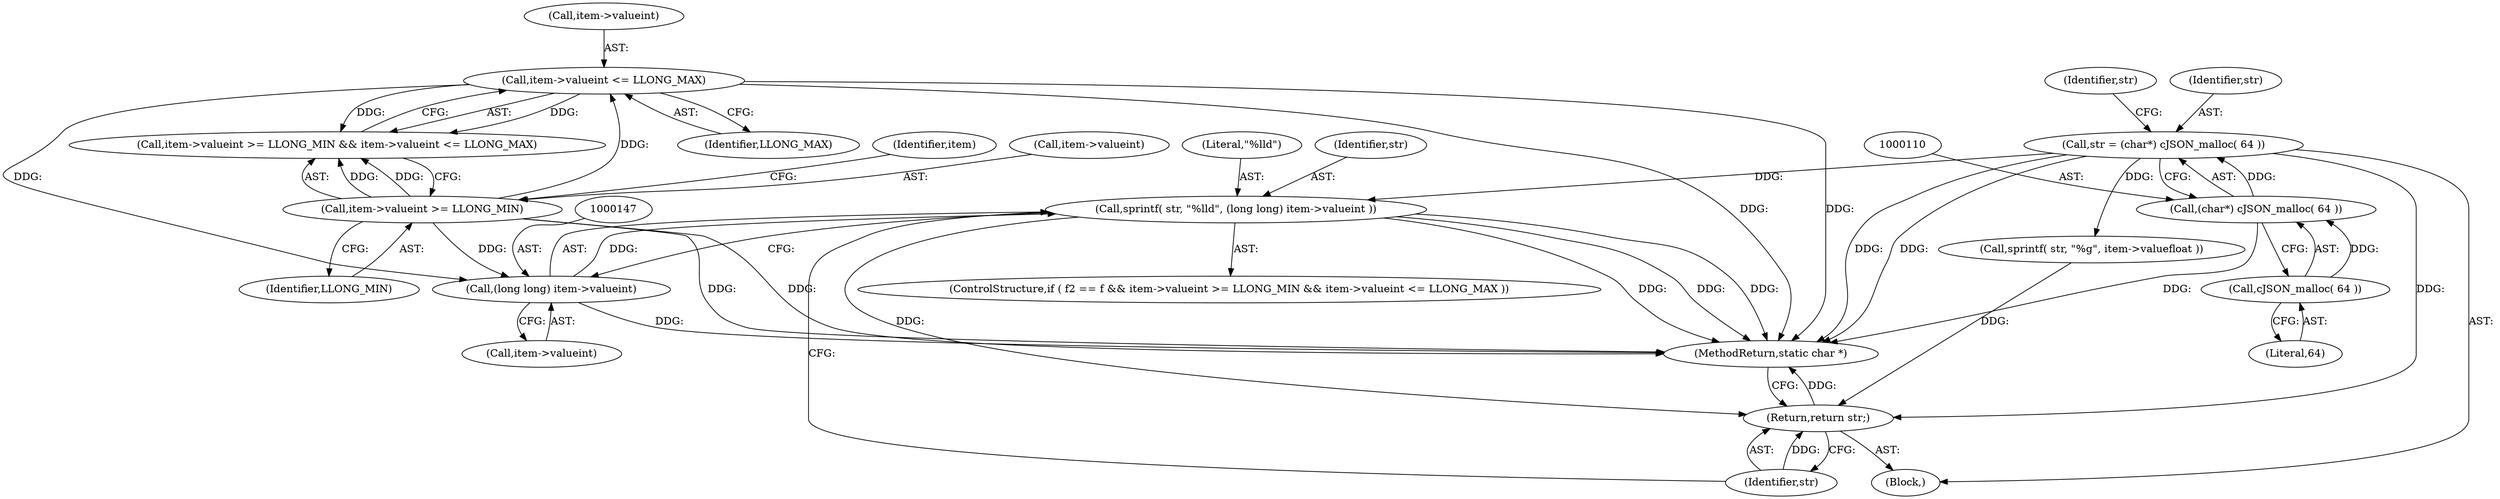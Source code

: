 digraph "1_iperf_91f2fa59e8ed80dfbf400add0164ee0e508e412a_41@API" {
"1000143" [label="(Call,sprintf( str, \"%lld\", (long long) item->valueint ))"];
"1000107" [label="(Call,str = (char*) cJSON_malloc( 64 ))"];
"1000109" [label="(Call,(char*) cJSON_malloc( 64 ))"];
"1000111" [label="(Call,cJSON_malloc( 64 ))"];
"1000146" [label="(Call,(long long) item->valueint)"];
"1000138" [label="(Call,item->valueint <= LLONG_MAX)"];
"1000133" [label="(Call,item->valueint >= LLONG_MIN)"];
"1000158" [label="(Return,return str;)"];
"1000127" [label="(ControlStructure,if ( f2 == f && item->valueint >= LLONG_MIN && item->valueint <= LLONG_MAX ))"];
"1000112" [label="(Literal,64)"];
"1000107" [label="(Call,str = (char*) cJSON_malloc( 64 ))"];
"1000158" [label="(Return,return str;)"];
"1000144" [label="(Identifier,str)"];
"1000148" [label="(Call,item->valueint)"];
"1000114" [label="(Identifier,str)"];
"1000159" [label="(Identifier,str)"];
"1000138" [label="(Call,item->valueint <= LLONG_MAX)"];
"1000109" [label="(Call,(char*) cJSON_malloc( 64 ))"];
"1000142" [label="(Identifier,LLONG_MAX)"];
"1000102" [label="(Block,)"];
"1000152" [label="(Call,sprintf( str, \"%g\", item->valuefloat ))"];
"1000133" [label="(Call,item->valueint >= LLONG_MIN)"];
"1000137" [label="(Identifier,LLONG_MIN)"];
"1000134" [label="(Call,item->valueint)"];
"1000140" [label="(Identifier,item)"];
"1000111" [label="(Call,cJSON_malloc( 64 ))"];
"1000108" [label="(Identifier,str)"];
"1000143" [label="(Call,sprintf( str, \"%lld\", (long long) item->valueint ))"];
"1000139" [label="(Call,item->valueint)"];
"1000145" [label="(Literal,\"%lld\")"];
"1000132" [label="(Call,item->valueint >= LLONG_MIN && item->valueint <= LLONG_MAX)"];
"1000160" [label="(MethodReturn,static char *)"];
"1000146" [label="(Call,(long long) item->valueint)"];
"1000143" -> "1000127"  [label="AST: "];
"1000143" -> "1000146"  [label="CFG: "];
"1000144" -> "1000143"  [label="AST: "];
"1000145" -> "1000143"  [label="AST: "];
"1000146" -> "1000143"  [label="AST: "];
"1000159" -> "1000143"  [label="CFG: "];
"1000143" -> "1000160"  [label="DDG: "];
"1000143" -> "1000160"  [label="DDG: "];
"1000143" -> "1000160"  [label="DDG: "];
"1000107" -> "1000143"  [label="DDG: "];
"1000146" -> "1000143"  [label="DDG: "];
"1000143" -> "1000158"  [label="DDG: "];
"1000107" -> "1000102"  [label="AST: "];
"1000107" -> "1000109"  [label="CFG: "];
"1000108" -> "1000107"  [label="AST: "];
"1000109" -> "1000107"  [label="AST: "];
"1000114" -> "1000107"  [label="CFG: "];
"1000107" -> "1000160"  [label="DDG: "];
"1000107" -> "1000160"  [label="DDG: "];
"1000109" -> "1000107"  [label="DDG: "];
"1000107" -> "1000152"  [label="DDG: "];
"1000107" -> "1000158"  [label="DDG: "];
"1000109" -> "1000111"  [label="CFG: "];
"1000110" -> "1000109"  [label="AST: "];
"1000111" -> "1000109"  [label="AST: "];
"1000109" -> "1000160"  [label="DDG: "];
"1000111" -> "1000109"  [label="DDG: "];
"1000111" -> "1000112"  [label="CFG: "];
"1000112" -> "1000111"  [label="AST: "];
"1000146" -> "1000148"  [label="CFG: "];
"1000147" -> "1000146"  [label="AST: "];
"1000148" -> "1000146"  [label="AST: "];
"1000146" -> "1000160"  [label="DDG: "];
"1000138" -> "1000146"  [label="DDG: "];
"1000133" -> "1000146"  [label="DDG: "];
"1000138" -> "1000132"  [label="AST: "];
"1000138" -> "1000142"  [label="CFG: "];
"1000139" -> "1000138"  [label="AST: "];
"1000142" -> "1000138"  [label="AST: "];
"1000132" -> "1000138"  [label="CFG: "];
"1000138" -> "1000160"  [label="DDG: "];
"1000138" -> "1000160"  [label="DDG: "];
"1000138" -> "1000132"  [label="DDG: "];
"1000138" -> "1000132"  [label="DDG: "];
"1000133" -> "1000138"  [label="DDG: "];
"1000133" -> "1000132"  [label="AST: "];
"1000133" -> "1000137"  [label="CFG: "];
"1000134" -> "1000133"  [label="AST: "];
"1000137" -> "1000133"  [label="AST: "];
"1000140" -> "1000133"  [label="CFG: "];
"1000132" -> "1000133"  [label="CFG: "];
"1000133" -> "1000160"  [label="DDG: "];
"1000133" -> "1000160"  [label="DDG: "];
"1000133" -> "1000132"  [label="DDG: "];
"1000133" -> "1000132"  [label="DDG: "];
"1000158" -> "1000102"  [label="AST: "];
"1000158" -> "1000159"  [label="CFG: "];
"1000159" -> "1000158"  [label="AST: "];
"1000160" -> "1000158"  [label="CFG: "];
"1000158" -> "1000160"  [label="DDG: "];
"1000159" -> "1000158"  [label="DDG: "];
"1000152" -> "1000158"  [label="DDG: "];
}

